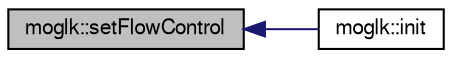 digraph G
{
  edge [fontname="FreeSans",fontsize="10",labelfontname="FreeSans",labelfontsize="10"];
  node [fontname="FreeSans",fontsize="10",shape=record];
  rankdir=LR;
  Node1 [label="moglk::setFlowControl",height=0.2,width=0.4,color="black", fillcolor="grey75", style="filled" fontcolor="black"];
  Node1 -> Node2 [dir=back,color="midnightblue",fontsize="10",style="solid"];
  Node2 [label="moglk::init",height=0.2,width=0.4,color="black", fillcolor="white", style="filled",URL="$classmoglk.html#2b26bc8f68f3b4efcac9d1e6d902b695"];
}

